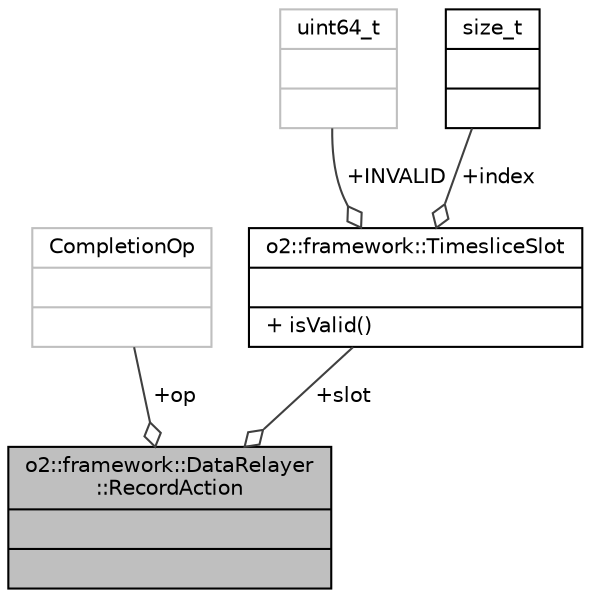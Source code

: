digraph "o2::framework::DataRelayer::RecordAction"
{
 // INTERACTIVE_SVG=YES
  bgcolor="transparent";
  edge [fontname="Helvetica",fontsize="10",labelfontname="Helvetica",labelfontsize="10"];
  node [fontname="Helvetica",fontsize="10",shape=record];
  Node1 [label="{o2::framework::DataRelayer\l::RecordAction\n||}",height=0.2,width=0.4,color="black", fillcolor="grey75", style="filled" fontcolor="black"];
  Node2 -> Node1 [color="grey25",fontsize="10",style="solid",label=" +op" ,arrowhead="odiamond",fontname="Helvetica"];
  Node2 [label="{CompletionOp\n||}",height=0.2,width=0.4,color="grey75"];
  Node3 -> Node1 [color="grey25",fontsize="10",style="solid",label=" +slot" ,arrowhead="odiamond",fontname="Helvetica"];
  Node3 [label="{o2::framework::TimesliceSlot\n||+ isValid()\l}",height=0.2,width=0.4,color="black",URL="$da/dca/structo2_1_1framework_1_1TimesliceSlot.html"];
  Node4 -> Node3 [color="grey25",fontsize="10",style="solid",label=" +INVALID" ,arrowhead="odiamond",fontname="Helvetica"];
  Node4 [label="{uint64_t\n||}",height=0.2,width=0.4,color="grey75"];
  Node5 -> Node3 [color="grey25",fontsize="10",style="solid",label=" +index" ,arrowhead="odiamond",fontname="Helvetica"];
  Node5 [label="{size_t\n||}",height=0.2,width=0.4,color="black",URL="$dd/de2/classsize__t.html"];
}
